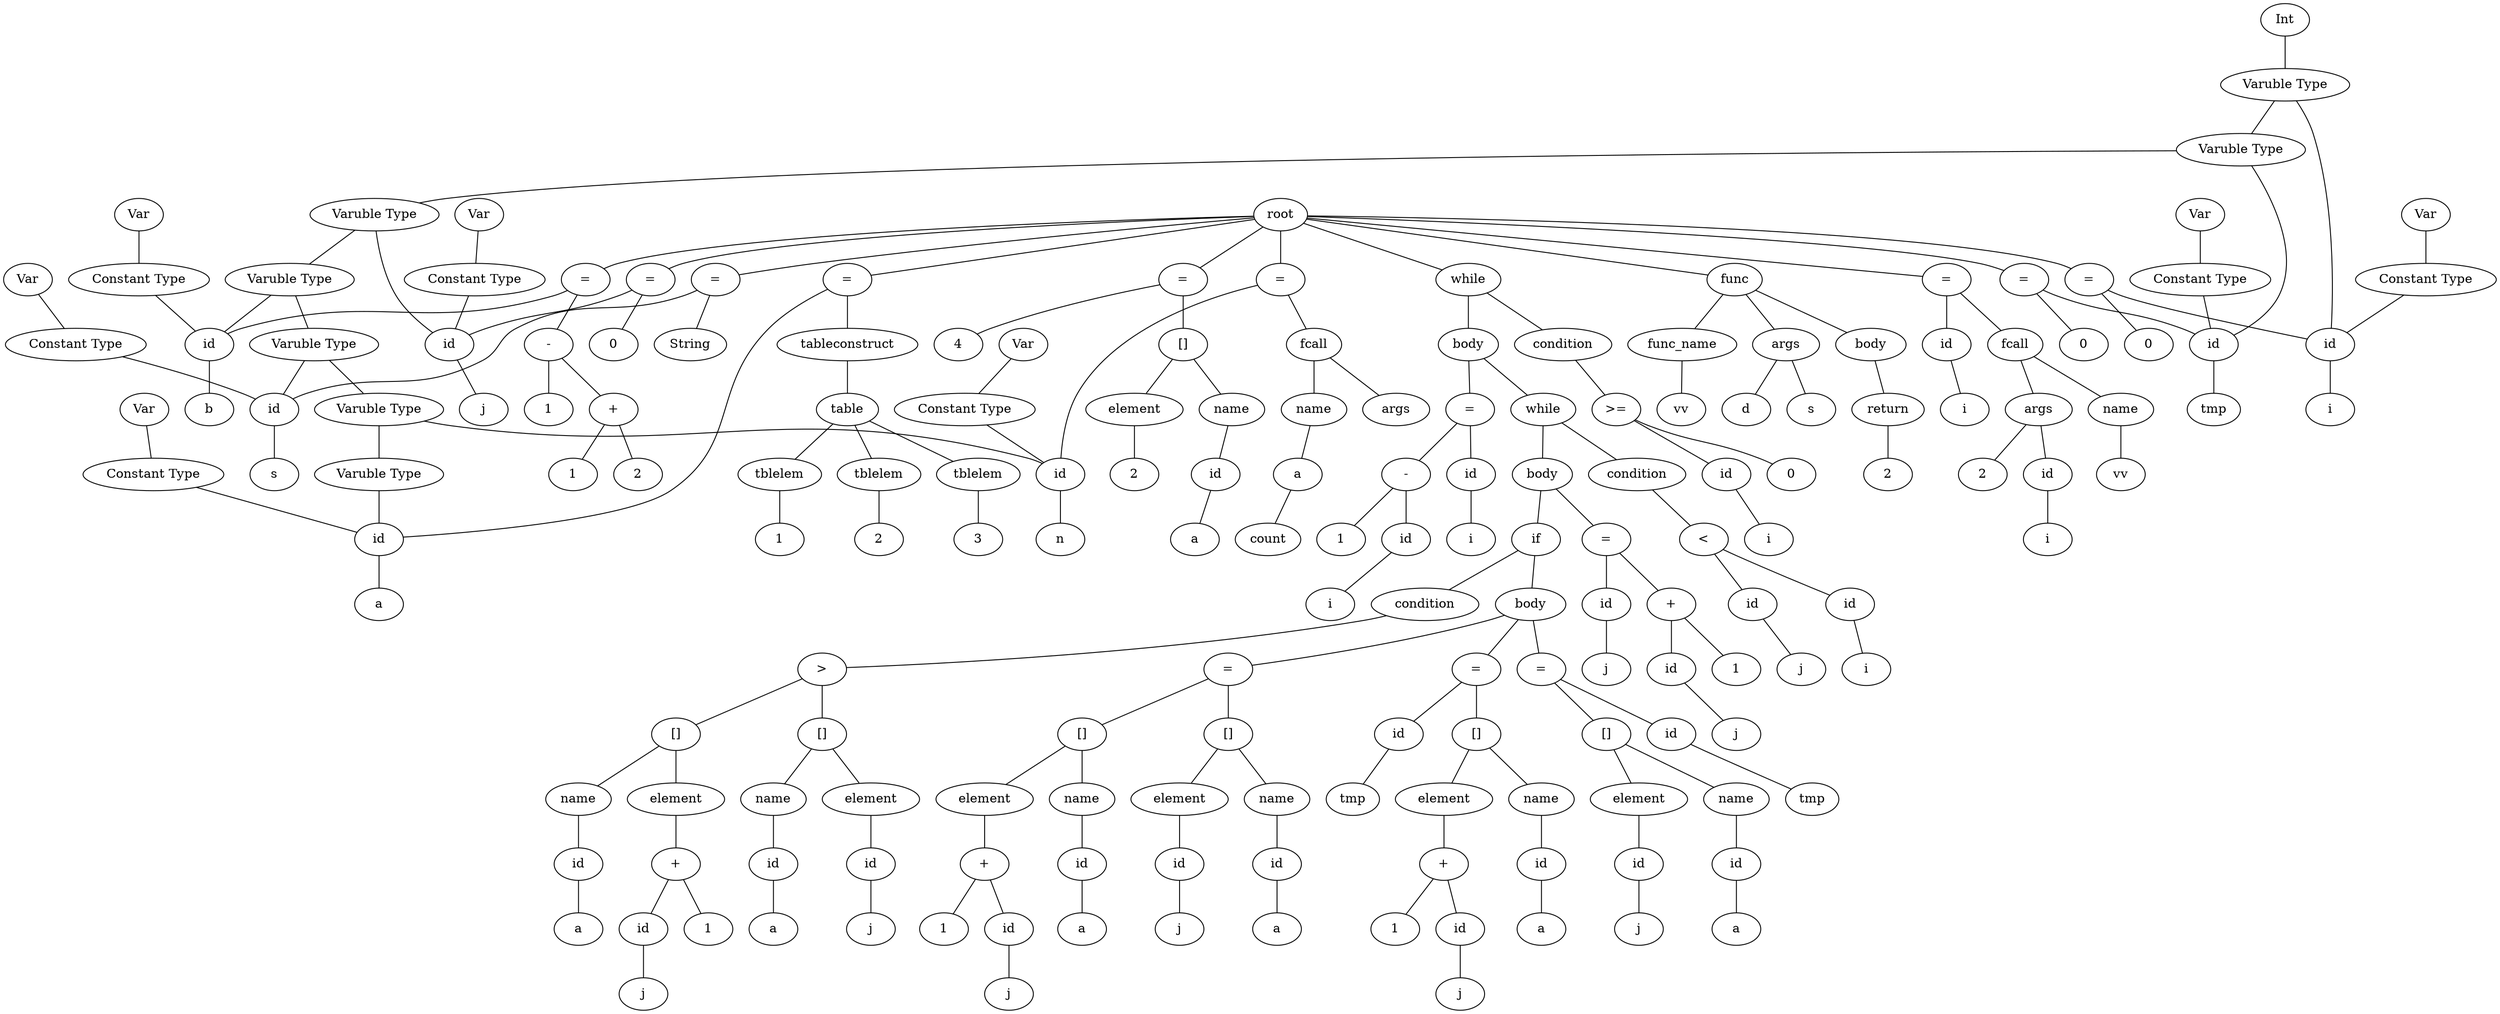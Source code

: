 graph graphname {
root;
assign0[label = "="];
root--assign0;
expr0[label = "id"];
assign0--expr0;
type0[label = "Varuble Type"];
type0--expr0;
type1[label = "Int"];
type1--type0;
consttype0[label = "Constant Type"];
consttype0--expr0;
consttype1[label = "Var"];
consttype1--consttype0;
expr1[label = "a"];
expr0--expr1;
expr2[label = "tableconstruct"];
assign0--expr2;
table0[label = "table"];
expr2--table0;
table00[label = "tblelem"];
table0--table00;
expr3[label = "1"];
table00--expr3;
table01[label = "tblelem"];
table0--table01;
expr4[label = "2"];
table01--expr4;
table02[label = "tblelem"];
table0--table02;
expr5[label = "3"];
table02--expr5;
assign1[label = "="];
root--assign1;
expr6[label = "[]"];
assign1--expr6;
expr6name[label = "name"];
expr7[label = "id"];
expr6name--expr7;
expr8[label = "a"];
expr7--expr8;
expr6--expr6name;
expr6args[label = " element "];
expr6 -- expr6args;
expr9[label = "2"];
expr6args--expr9;
expr10[label = "4"];
assign1--expr10;
assign2[label = "="];
root--assign2;
expr11[label = "id"];
assign2--expr11;
type1[label = "Varuble Type"];
type1--expr11;
type2[label = "Void"];
type2--type1;
consttype2[label = "Constant Type"];
consttype2--expr11;
consttype3[label = "Var"];
consttype3--consttype2;
expr12[label = "n"];
expr11--expr12;
expr13[label = "fcall"];
assign2--expr13;
expr13name[label = "name"];
expr14[label = "a"];
expr13name--expr14;
expr15[label = "count"];
expr14--expr15;
expr13--expr13name;
expr13args[label = " args "];
expr13 -- expr13args;
assign3[label = "="];
root--assign3;
expr16[label = "id"];
assign3--expr16;
type2[label = "Varuble Type"];
type2--expr16;
type3[label = "String"];
type3--type2;
consttype4[label = "Constant Type"];
consttype4--expr16;
consttype5[label = "Var"];
consttype5--consttype4;
expr17[label = "s"];
expr16--expr17;
expr18[label = "String"];
assign3--expr18;
assign4[label = "="];
root--assign4;
expr19[label = "id"];
assign4--expr19;
type3[label = "Varuble Type"];
type3--expr19;
type4[label = "Int"];
type4--type3;
consttype6[label = "Constant Type"];
consttype6--expr19;
consttype7[label = "Var"];
consttype7--consttype6;
expr20[label = "b"];
expr19--expr20;
expr21[label = "-"];
assign4--expr21;
expr22[label = "1"];
expr21--expr22;
expr23[label = "+"];
expr21--expr23;
expr24[label = "1"];
expr23--expr24;
expr25[label = "2"];
expr23--expr25;
assign5[label = "="];
root--assign5;
expr26[label = "id"];
assign5--expr26;
type4[label = "Varuble Type"];
type4--expr26;
type5[label = "Int"];
type5--type4;
consttype8[label = "Constant Type"];
consttype8--expr26;
consttype9[label = "Var"];
consttype9--consttype8;
expr27[label = "j"];
expr26--expr27;
expr28[label = "0"];
assign5--expr28;
assign6[label = "="];
root--assign6;
expr29[label = "id"];
assign6--expr29;
type5[label = "Varuble Type"];
type5--expr29;
type6[label = "Int"];
type6--type5;
consttype10[label = "Constant Type"];
consttype10--expr29;
consttype11[label = "Var"];
consttype11--consttype10;
expr30[label = "tmp"];
expr29--expr30;
expr31[label = "0"];
assign6--expr31;
while0[label = "while"];
root--while0;
while0condition[label = "condition"];
while0--while0condition;expr32[label = ">="];
while0condition--expr32;
expr33[label = "id"];
expr32--expr33;
expr34[label = "i"];
expr33--expr34;
expr35[label = "0"];
expr32--expr35;
while0body[label = "body"];
while0--while0body;while1[label = "while"];
while0body--while1;
while1condition[label = "condition"];
while1--while1condition;expr36[label = "<"];
while1condition--expr36;
expr37[label = "id"];
expr36--expr37;
expr38[label = "j"];
expr37--expr38;
expr39[label = "id"];
expr36--expr39;
expr40[label = "i"];
expr39--expr40;
while1body[label = "body"];
while1--while1body;if0[label = "if"];
while1body--if0;if0condition[label = " condition "];
if0 -- if0condition;
expr41[label = ">"];
if0condition--expr41;
expr42[label = "[]"];
expr41--expr42;
expr42name[label = "name"];
expr43[label = "id"];
expr42name--expr43;
expr44[label = "a"];
expr43--expr44;
expr42--expr42name;
expr42args[label = " element "];
expr42 -- expr42args;
expr45[label = "id"];
expr42args--expr45;
expr46[label = "j"];
expr45--expr46;
expr47[label = "[]"];
expr41--expr47;
expr47name[label = "name"];
expr48[label = "id"];
expr47name--expr48;
expr49[label = "a"];
expr48--expr49;
expr47--expr47name;
expr47args[label = " element "];
expr47 -- expr47args;
expr50[label = "+"];
expr47args--expr50;
expr51[label = "id"];
expr50--expr51;
expr52[label = "j"];
expr51--expr52;
expr53[label = "1"];
expr50--expr53;
if0body[label = " body "];
if0 -- if0body;
assign7[label = "="];
if0body--assign7;
expr54[label = "id"];
assign7--expr54;
expr55[label = "tmp"];
expr54--expr55;
expr56[label = "[]"];
assign7--expr56;
expr56name[label = "name"];
expr57[label = "id"];
expr56name--expr57;
expr58[label = "a"];
expr57--expr58;
expr56--expr56name;
expr56args[label = " element "];
expr56 -- expr56args;
expr59[label = "id"];
expr56args--expr59;
expr60[label = "j"];
expr59--expr60;
assign8[label = "="];
if0body--assign8;
expr61[label = "[]"];
assign8--expr61;
expr61name[label = "name"];
expr62[label = "id"];
expr61name--expr62;
expr63[label = "a"];
expr62--expr63;
expr61--expr61name;
expr61args[label = " element "];
expr61 -- expr61args;
expr64[label = "id"];
expr61args--expr64;
expr65[label = "j"];
expr64--expr65;
expr66[label = "[]"];
assign8--expr66;
expr66name[label = "name"];
expr67[label = "id"];
expr66name--expr67;
expr68[label = "a"];
expr67--expr68;
expr66--expr66name;
expr66args[label = " element "];
expr66 -- expr66args;
expr69[label = "+"];
expr66args--expr69;
expr70[label = "id"];
expr69--expr70;
expr71[label = "j"];
expr70--expr71;
expr72[label = "1"];
expr69--expr72;
assign9[label = "="];
if0body--assign9;
expr73[label = "[]"];
assign9--expr73;
expr73name[label = "name"];
expr74[label = "id"];
expr73name--expr74;
expr75[label = "a"];
expr74--expr75;
expr73--expr73name;
expr73args[label = " element "];
expr73 -- expr73args;
expr76[label = "+"];
expr73args--expr76;
expr77[label = "id"];
expr76--expr77;
expr78[label = "j"];
expr77--expr78;
expr79[label = "1"];
expr76--expr79;
expr80[label = "id"];
assign9--expr80;
expr81[label = "tmp"];
expr80--expr81;
assign10[label = "="];
while1body--assign10;
expr82[label = "id"];
assign10--expr82;
expr83[label = "j"];
expr82--expr83;
expr84[label = "+"];
assign10--expr84;
expr85[label = "id"];
expr84--expr85;
expr86[label = "j"];
expr85--expr86;
expr87[label = "1"];
expr84--expr87;
assign11[label = "="];
while0body--assign11;
expr88[label = "id"];
assign11--expr88;
expr89[label = "i"];
expr88--expr89;
expr90[label = "-"];
assign11--expr90;
expr91[label = "id"];
expr90--expr91;
expr92[label = "i"];
expr91--expr92;
expr93[label = "1"];
expr90--expr93;
assign12[label = "="];
root--assign12;
expr94[label = "id"];
assign12--expr94;
type6[label = "Varuble Type"];
type6--expr94;
type7[label = "Int"];
type7--type6;
consttype12[label = "Constant Type"];
consttype12--expr94;
consttype13[label = "Var"];
consttype13--consttype12;
expr95[label = "i"];
expr94--expr95;
expr96[label = "0"];
assign12--expr96;
func0[label = "func"];
root--func0;
func0name[label = "func_name"];
expr97[label = "vv"];
func0name--expr97;
func0--func0name;
func0args[label = " args "];
func0 -- func0args;
expr98[label = "s"];
func0args--expr98;
expr99[label = "d"];
func0args--expr99;
func0body[label = " body "];
func0 -- func0body;
return13[label = "return"];
func0body--return13;
expr100[label = "2"];
return13--expr100;
assign14[label = "="];
root--assign14;
expr101[label = "id"];
assign14--expr101;
expr102[label = "i"];
expr101--expr102;
expr103[label = "fcall"];
assign14--expr103;
expr103name[label = "name"];
expr104[label = "vv"];
expr103name--expr104;
expr103--expr103name;
expr103args[label = " args "];
expr103 -- expr103args;
expr105[label = "id"];
expr103args--expr105;
expr106[label = "i"];
expr105--expr106;
expr107[label = "2"];
expr103args--expr107;
}
